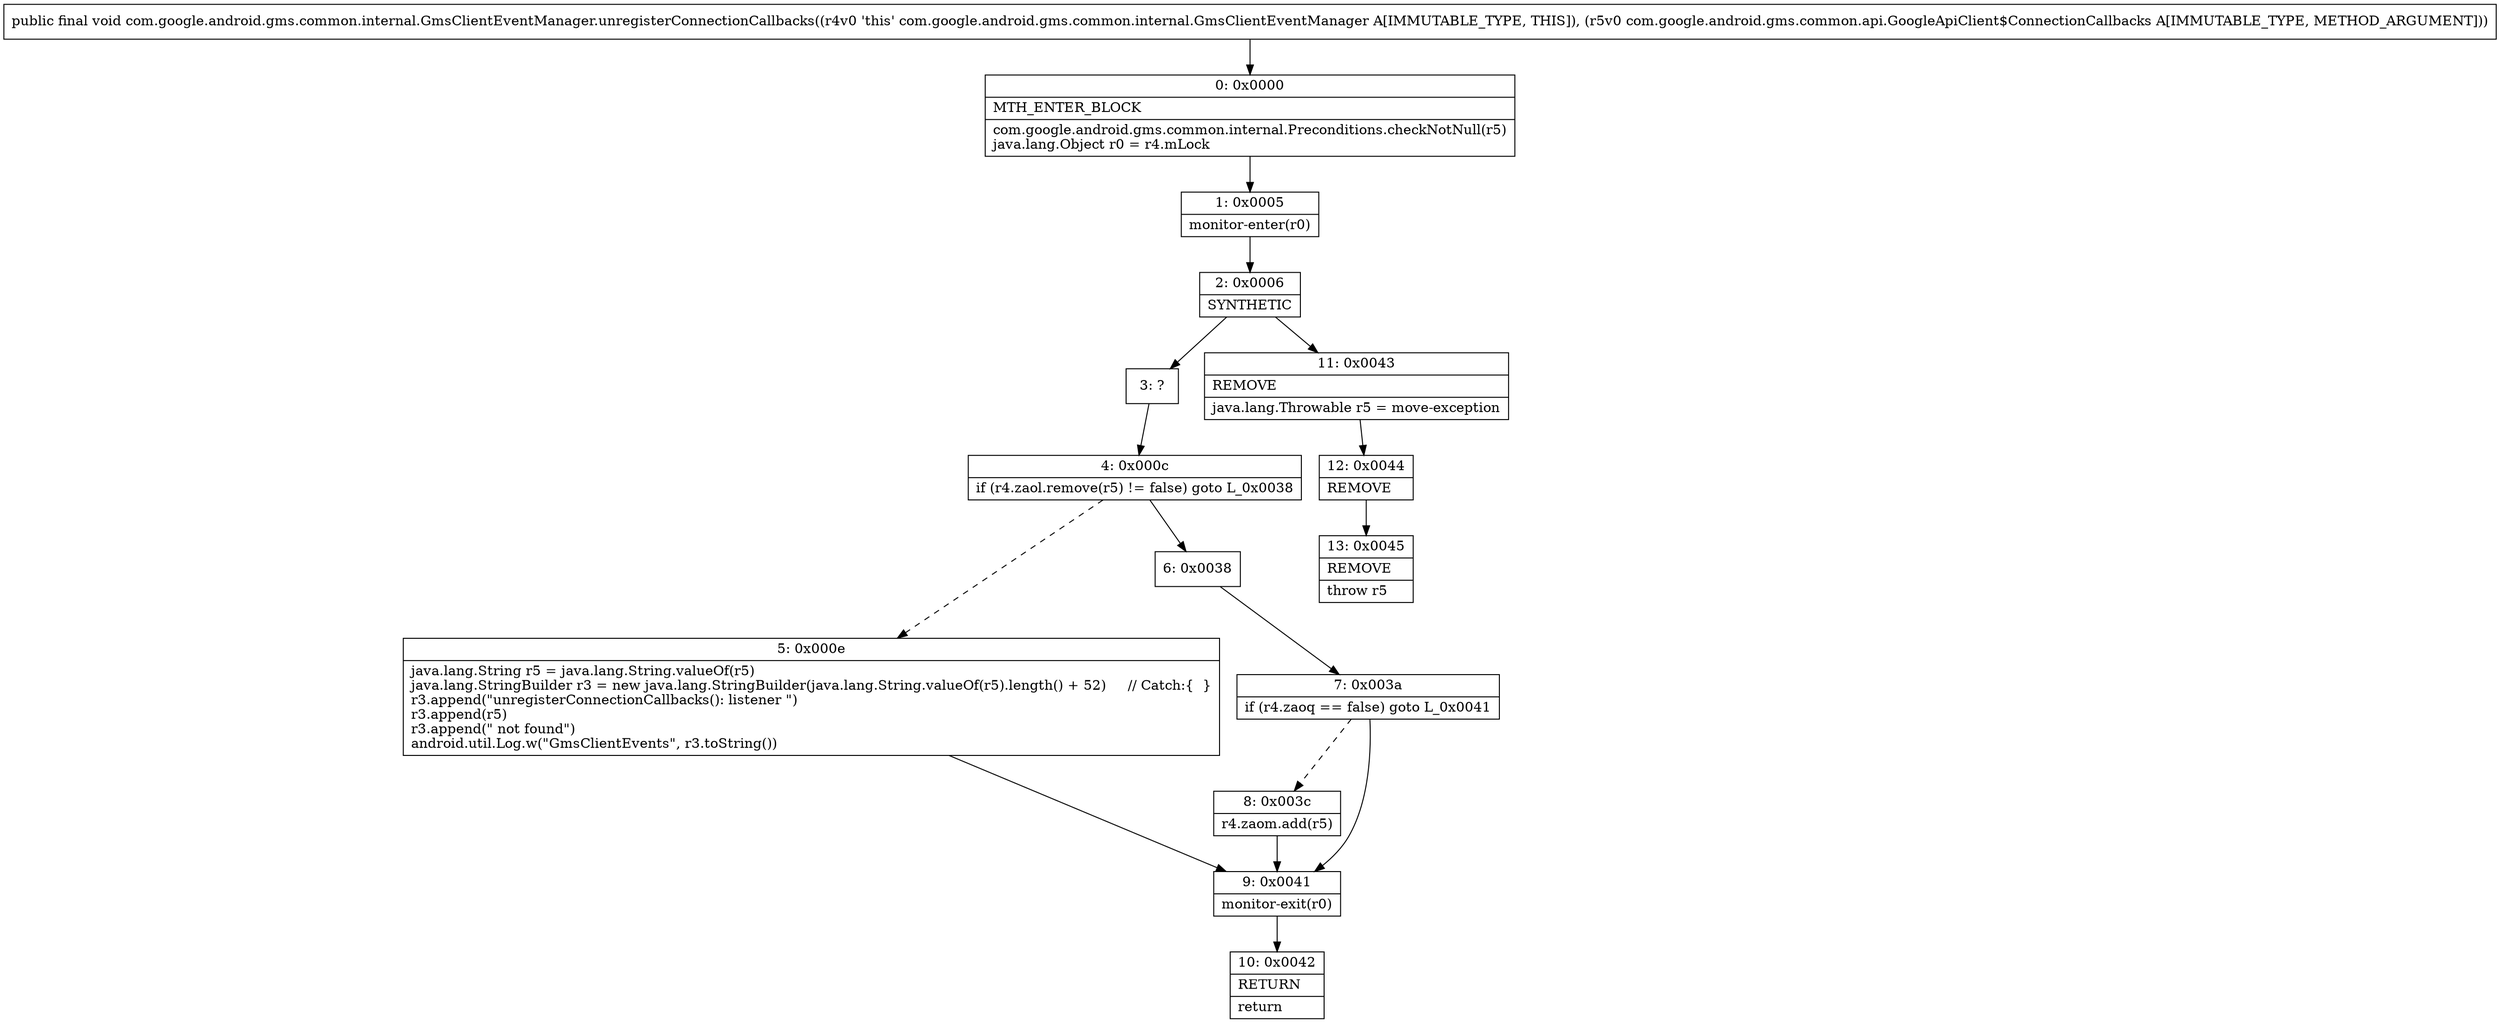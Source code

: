 digraph "CFG forcom.google.android.gms.common.internal.GmsClientEventManager.unregisterConnectionCallbacks(Lcom\/google\/android\/gms\/common\/api\/GoogleApiClient$ConnectionCallbacks;)V" {
Node_0 [shape=record,label="{0\:\ 0x0000|MTH_ENTER_BLOCK\l|com.google.android.gms.common.internal.Preconditions.checkNotNull(r5)\ljava.lang.Object r0 = r4.mLock\l}"];
Node_1 [shape=record,label="{1\:\ 0x0005|monitor\-enter(r0)\l}"];
Node_2 [shape=record,label="{2\:\ 0x0006|SYNTHETIC\l}"];
Node_3 [shape=record,label="{3\:\ ?}"];
Node_4 [shape=record,label="{4\:\ 0x000c|if (r4.zaol.remove(r5) != false) goto L_0x0038\l}"];
Node_5 [shape=record,label="{5\:\ 0x000e|java.lang.String r5 = java.lang.String.valueOf(r5)\ljava.lang.StringBuilder r3 = new java.lang.StringBuilder(java.lang.String.valueOf(r5).length() + 52)     \/\/ Catch:\{  \}\lr3.append(\"unregisterConnectionCallbacks(): listener \")\lr3.append(r5)\lr3.append(\" not found\")\landroid.util.Log.w(\"GmsClientEvents\", r3.toString())\l}"];
Node_6 [shape=record,label="{6\:\ 0x0038}"];
Node_7 [shape=record,label="{7\:\ 0x003a|if (r4.zaoq == false) goto L_0x0041\l}"];
Node_8 [shape=record,label="{8\:\ 0x003c|r4.zaom.add(r5)\l}"];
Node_9 [shape=record,label="{9\:\ 0x0041|monitor\-exit(r0)\l}"];
Node_10 [shape=record,label="{10\:\ 0x0042|RETURN\l|return\l}"];
Node_11 [shape=record,label="{11\:\ 0x0043|REMOVE\l|java.lang.Throwable r5 = move\-exception\l}"];
Node_12 [shape=record,label="{12\:\ 0x0044|REMOVE\l}"];
Node_13 [shape=record,label="{13\:\ 0x0045|REMOVE\l|throw r5\l}"];
MethodNode[shape=record,label="{public final void com.google.android.gms.common.internal.GmsClientEventManager.unregisterConnectionCallbacks((r4v0 'this' com.google.android.gms.common.internal.GmsClientEventManager A[IMMUTABLE_TYPE, THIS]), (r5v0 com.google.android.gms.common.api.GoogleApiClient$ConnectionCallbacks A[IMMUTABLE_TYPE, METHOD_ARGUMENT])) }"];
MethodNode -> Node_0;
Node_0 -> Node_1;
Node_1 -> Node_2;
Node_2 -> Node_3;
Node_2 -> Node_11;
Node_3 -> Node_4;
Node_4 -> Node_5[style=dashed];
Node_4 -> Node_6;
Node_5 -> Node_9;
Node_6 -> Node_7;
Node_7 -> Node_8[style=dashed];
Node_7 -> Node_9;
Node_8 -> Node_9;
Node_9 -> Node_10;
Node_11 -> Node_12;
Node_12 -> Node_13;
}

